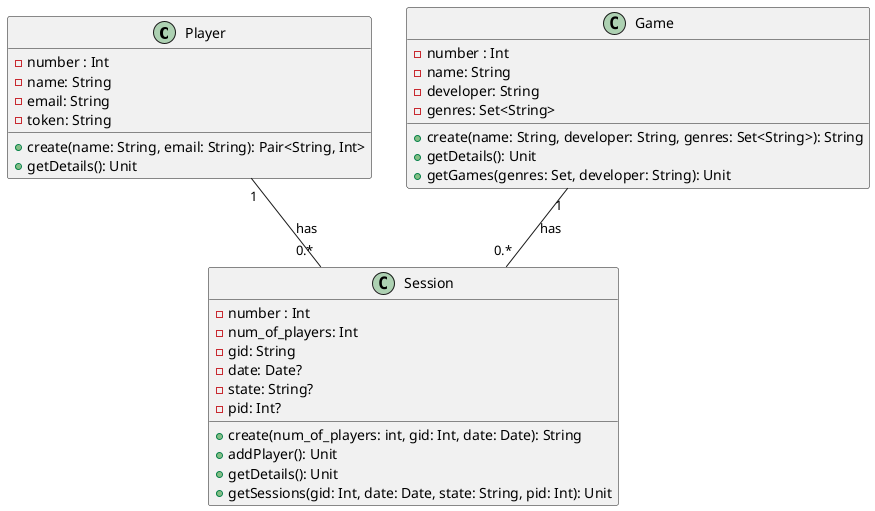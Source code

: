 @startuml

class Player {
  -number : Int
  -name: String
  -email: String
  -token: String
  +create(name: String, email: String): Pair<String, Int>
  +getDetails(): Unit
}

class Game {
  -number : Int
  -name: String
  -developer: String
  -genres: Set<String>
  +create(name: String, developer: String, genres: Set<String>): String
  +getDetails(): Unit
  +getGames(genres: Set, developer: String): Unit
}

class Session {
  -number : Int
  -num_of_players: Int
  -gid: String
  -date: Date?
  -state: String?
  -pid: Int?
  +create(num_of_players: int, gid: Int, date: Date): String
  +addPlayer(): Unit
  +getDetails(): Unit
  +getSessions(gid: Int, date: Date, state: String, pid: Int): Unit
}

Player "1" -- "0.*" Session : has
Game "1" -- "0.*" Session : has

@enduml